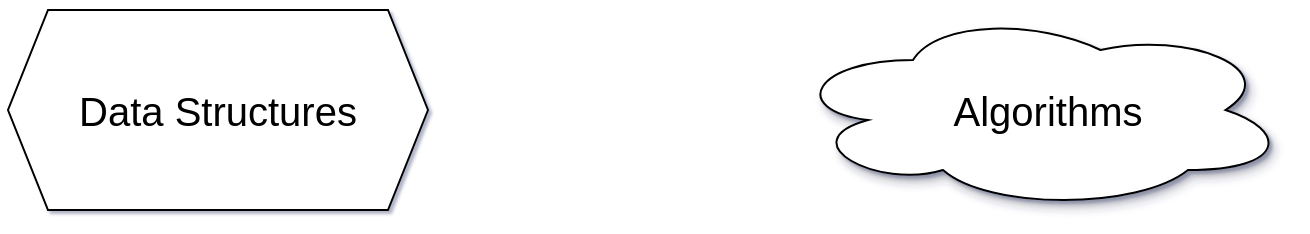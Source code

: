 <mxfile version="14.3.1" type="github" pages="2">
  <diagram id="aDABKkMHzaQ7Ft_NV5Rm" name="Course Structure">
    <mxGraphModel dx="946" dy="621" grid="1" gridSize="10" guides="1" tooltips="1" connect="1" arrows="1" fold="1" page="1" pageScale="1" pageWidth="850" pageHeight="1100" math="0" shadow="1">
      <root>
        <mxCell id="0" />
        <mxCell id="1" parent="0" />
        <mxCell id="MBJ84zXVosNjpP52FJyQ-3" value="" style="group;shadow=1;" vertex="1" connectable="0" parent="1">
          <mxGeometry x="90" y="60" width="210" height="100" as="geometry" />
        </mxCell>
        <mxCell id="MBJ84zXVosNjpP52FJyQ-1" value="" style="shape=hexagon;perimeter=hexagonPerimeter2;whiteSpace=wrap;html=1;fixedSize=1;" vertex="1" parent="MBJ84zXVosNjpP52FJyQ-3">
          <mxGeometry width="210" height="100" as="geometry" />
        </mxCell>
        <mxCell id="MBJ84zXVosNjpP52FJyQ-2" value="Data Structures" style="text;html=1;strokeColor=none;fillColor=none;align=center;verticalAlign=middle;whiteSpace=wrap;rounded=0;fontSize=20;" vertex="1" parent="MBJ84zXVosNjpP52FJyQ-3">
          <mxGeometry x="25" y="35" width="160" height="30" as="geometry" />
        </mxCell>
        <mxCell id="MBJ84zXVosNjpP52FJyQ-4" value="" style="ellipse;shape=cloud;whiteSpace=wrap;html=1;shadow=1;fontSize=20;" vertex="1" parent="1">
          <mxGeometry x="480" y="60" width="250" height="100" as="geometry" />
        </mxCell>
        <mxCell id="MBJ84zXVosNjpP52FJyQ-6" value="Algorithms" style="text;html=1;strokeColor=none;fillColor=none;align=center;verticalAlign=middle;whiteSpace=wrap;rounded=0;shadow=1;fontSize=20;" vertex="1" parent="1">
          <mxGeometry x="510" y="90" width="200" height="40" as="geometry" />
        </mxCell>
      </root>
    </mxGraphModel>
  </diagram>
  <diagram id="Gh55axfkEm-xZD-oqk3l" name="Section Structure">
    <mxGraphModel dx="946" dy="621" grid="1" gridSize="10" guides="1" tooltips="1" connect="1" arrows="1" fold="1" page="1" pageScale="1" pageWidth="850" pageHeight="1100" math="0" shadow="0">
      <root>
        <mxCell id="_15LmRB4a6UN6HwErNP7-0" />
        <mxCell id="_15LmRB4a6UN6HwErNP7-1" parent="_15LmRB4a6UN6HwErNP7-0" />
      </root>
    </mxGraphModel>
  </diagram>
</mxfile>
